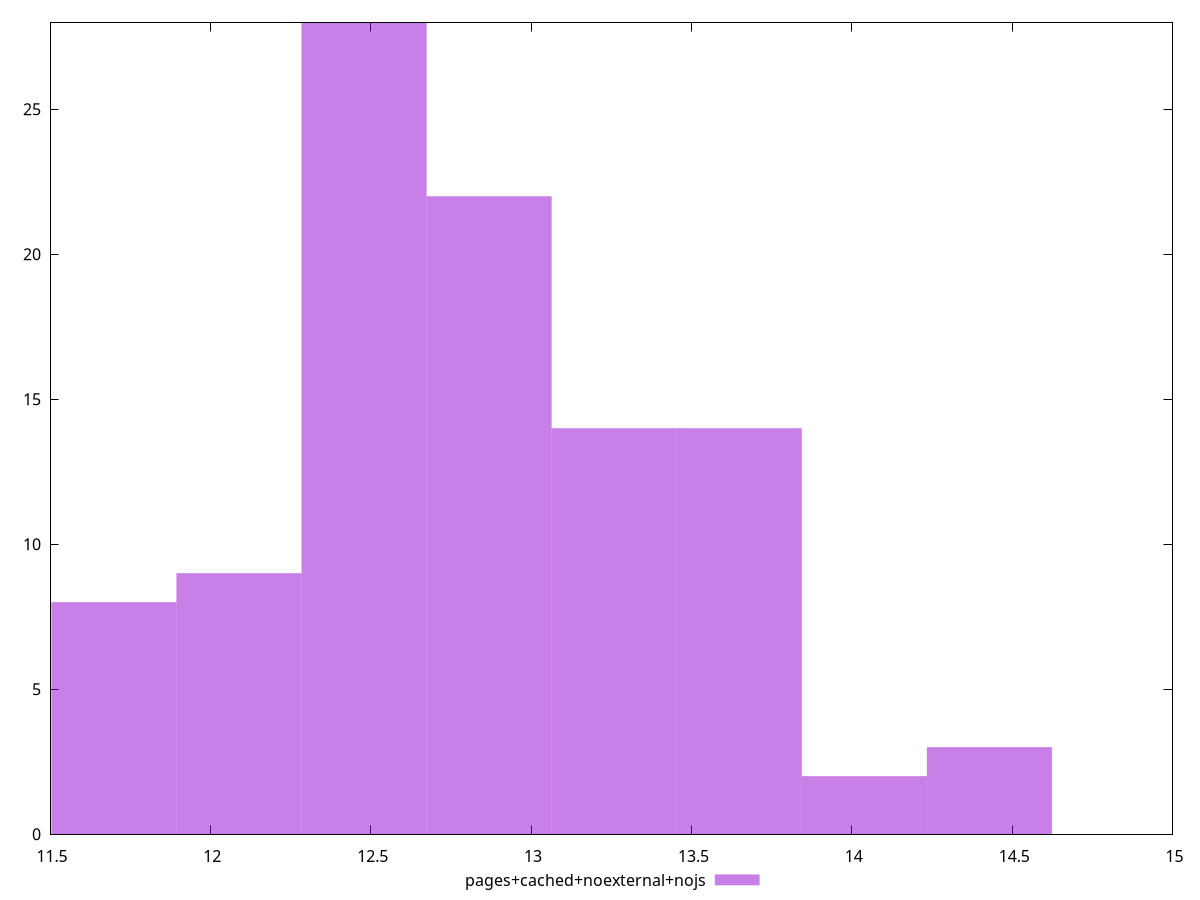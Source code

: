 $_pagesCachedNoexternalNojs <<EOF
13.259125760752498 14
12.479177186590587 28
12.869151473671542 22
14.429048621995365 3
14.03907433491441 2
12.089202899509631 9
13.649100047833453 14
11.699228612428675 8
EOF
set key outside below
set terminal pngcairo
set output "report_00005_2020-11-02T22-26-11.212Z/bootup-time/pages+cached+noexternal+nojs//raw_hist.png"
set yrange [0:28]
set boxwidth 0.38997428708095583
set style fill transparent solid 0.5 noborder
plot $_pagesCachedNoexternalNojs title "pages+cached+noexternal+nojs" with boxes ,